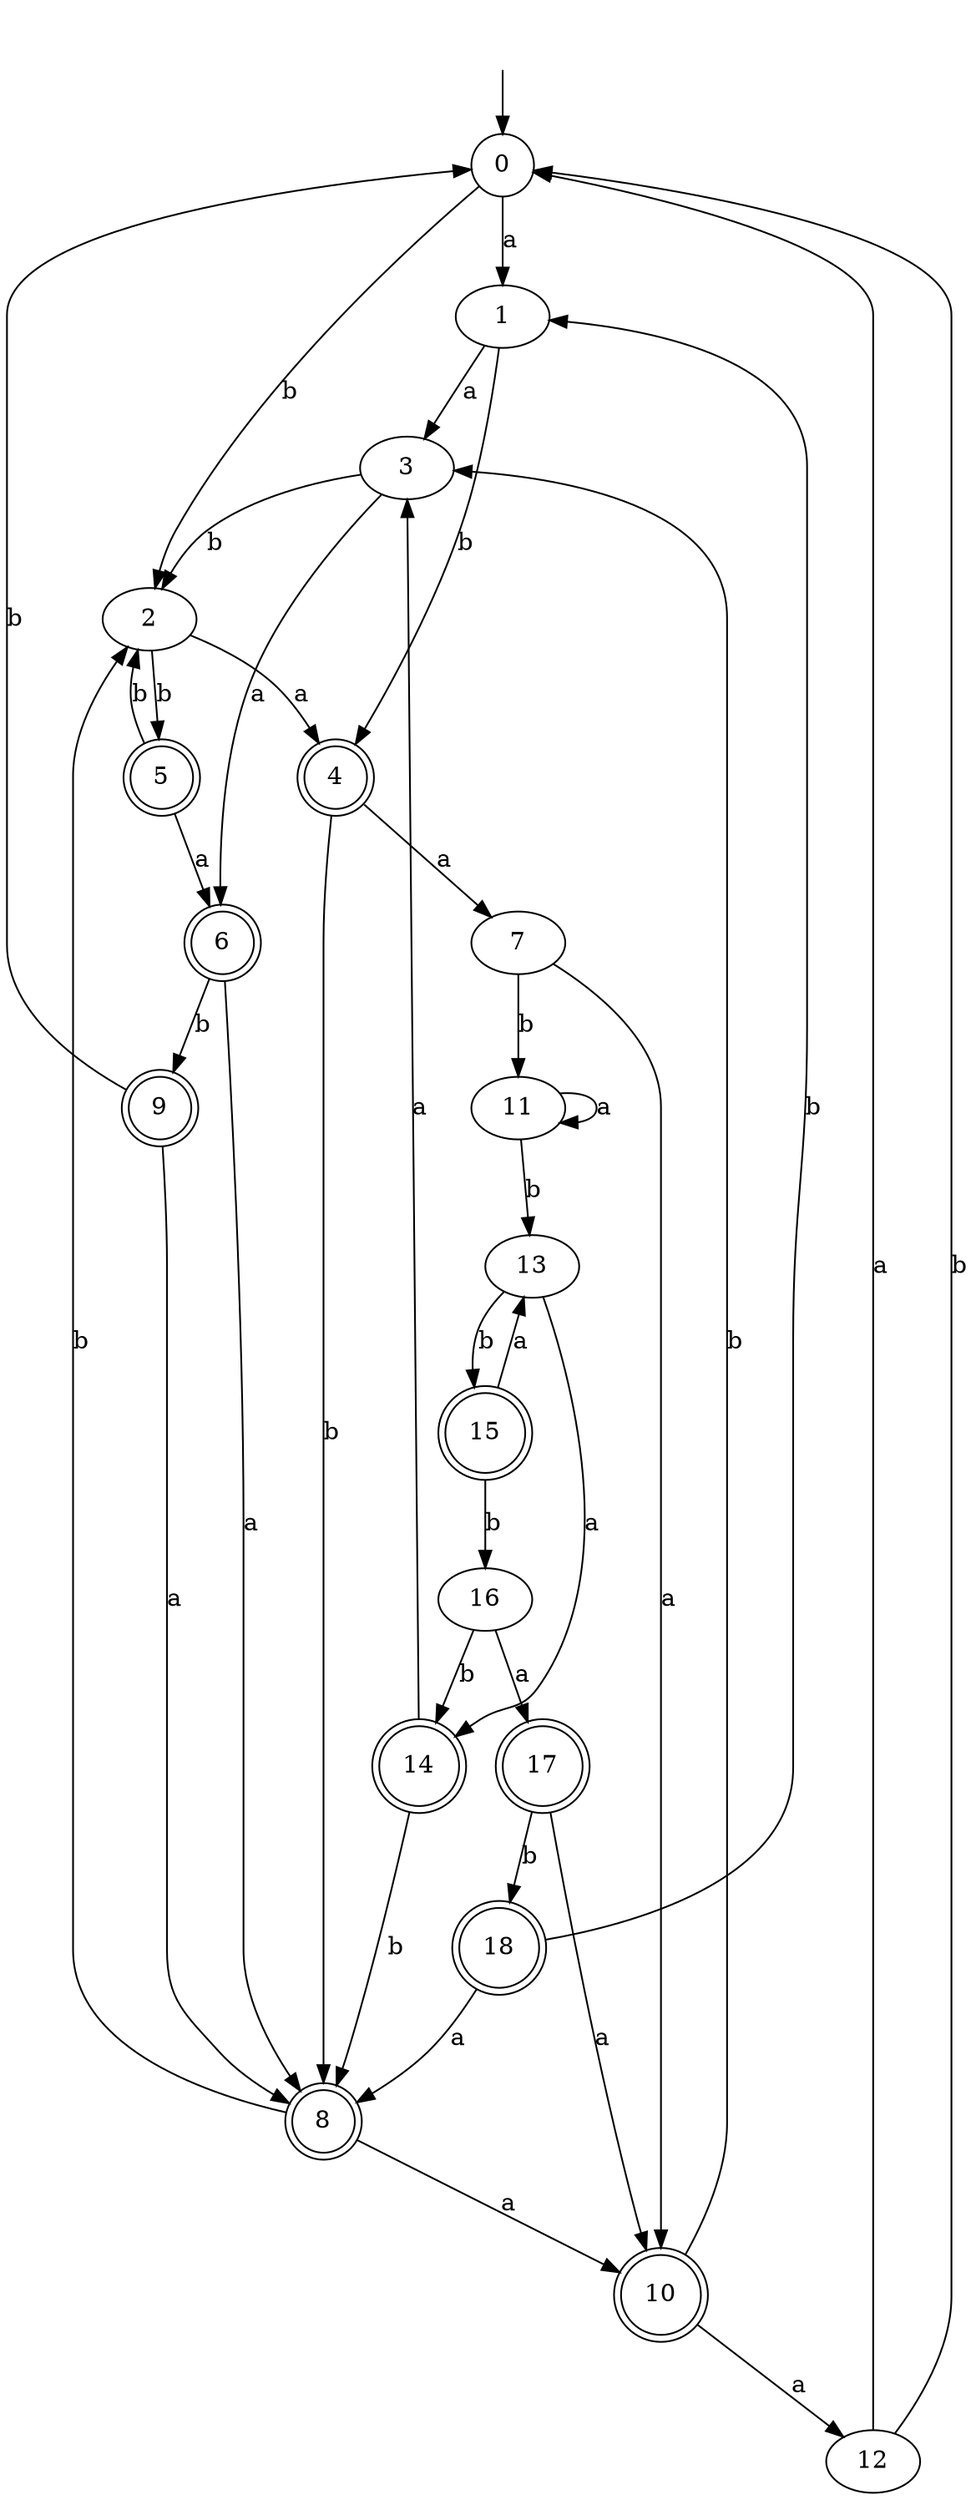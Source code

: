 digraph RandomDFA {
  __start0 [label="", shape=none];
  __start0 -> 0 [label=""];
  0 [shape=circle]
  0 -> 1 [label="a"]
  0 -> 2 [label="b"]
  1
  1 -> 3 [label="a"]
  1 -> 4 [label="b"]
  2
  2 -> 4 [label="a"]
  2 -> 5 [label="b"]
  3
  3 -> 6 [label="a"]
  3 -> 2 [label="b"]
  4 [shape=doublecircle]
  4 -> 7 [label="a"]
  4 -> 8 [label="b"]
  5 [shape=doublecircle]
  5 -> 6 [label="a"]
  5 -> 2 [label="b"]
  6 [shape=doublecircle]
  6 -> 8 [label="a"]
  6 -> 9 [label="b"]
  7
  7 -> 10 [label="a"]
  7 -> 11 [label="b"]
  8 [shape=doublecircle]
  8 -> 10 [label="a"]
  8 -> 2 [label="b"]
  9 [shape=doublecircle]
  9 -> 8 [label="a"]
  9 -> 0 [label="b"]
  10 [shape=doublecircle]
  10 -> 12 [label="a"]
  10 -> 3 [label="b"]
  11
  11 -> 11 [label="a"]
  11 -> 13 [label="b"]
  12
  12 -> 0 [label="a"]
  12 -> 0 [label="b"]
  13
  13 -> 14 [label="a"]
  13 -> 15 [label="b"]
  14 [shape=doublecircle]
  14 -> 3 [label="a"]
  14 -> 8 [label="b"]
  15 [shape=doublecircle]
  15 -> 13 [label="a"]
  15 -> 16 [label="b"]
  16
  16 -> 17 [label="a"]
  16 -> 14 [label="b"]
  17 [shape=doublecircle]
  17 -> 10 [label="a"]
  17 -> 18 [label="b"]
  18 [shape=doublecircle]
  18 -> 8 [label="a"]
  18 -> 1 [label="b"]
}
